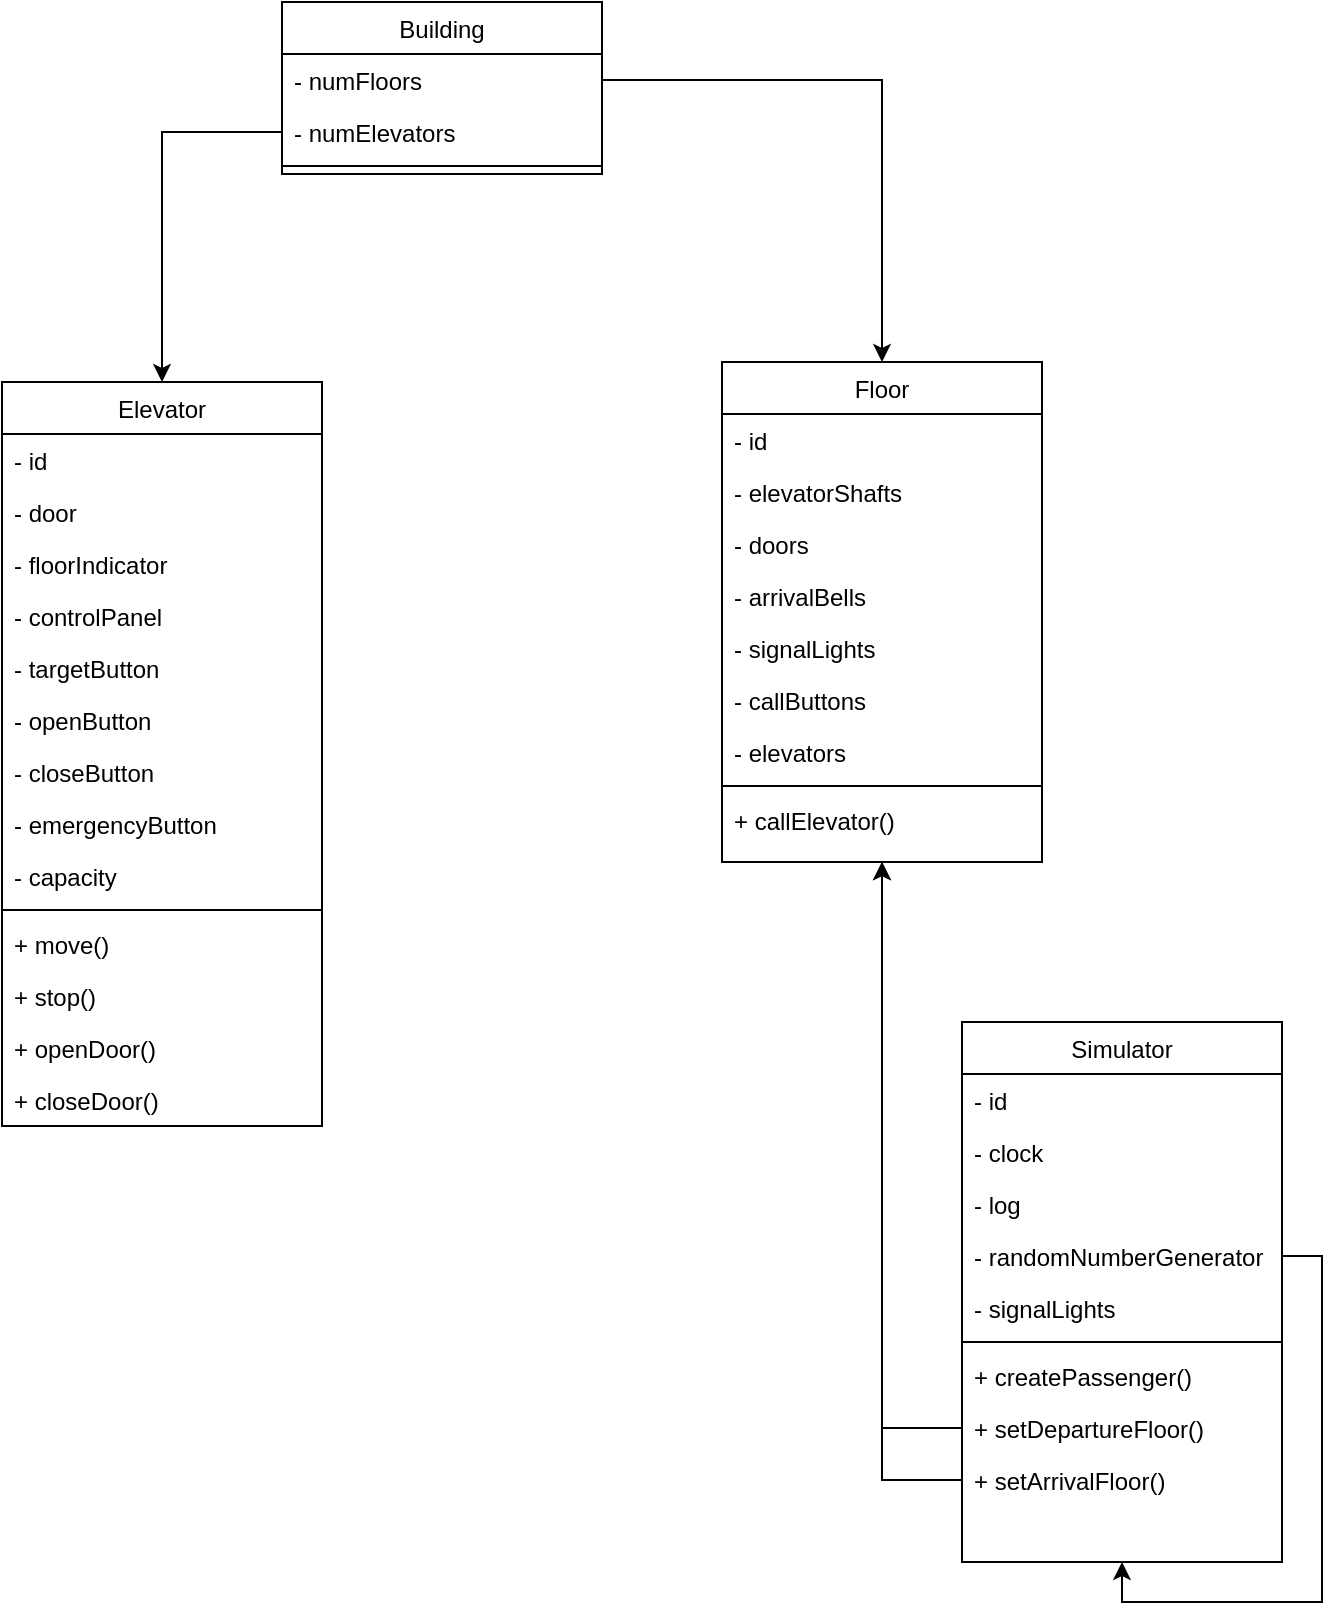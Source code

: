 <mxfile version="21.6.1" type="device">
  <diagram id="C5RBs43oDa-KdzZeNtuy" name="Page-1">
    <mxGraphModel dx="1098" dy="828" grid="1" gridSize="10" guides="1" tooltips="1" connect="1" arrows="1" fold="1" page="1" pageScale="1" pageWidth="827" pageHeight="1169" math="0" shadow="0">
      <root>
        <mxCell id="WIyWlLk6GJQsqaUBKTNV-0" />
        <mxCell id="WIyWlLk6GJQsqaUBKTNV-1" parent="WIyWlLk6GJQsqaUBKTNV-0" />
        <mxCell id="mlHugU1by2_Bt8m21Df8-0" value="Building" style="swimlane;fontStyle=0;align=center;verticalAlign=top;childLayout=stackLayout;horizontal=1;startSize=26;horizontalStack=0;resizeParent=1;resizeLast=0;collapsible=1;marginBottom=0;rounded=0;shadow=0;strokeWidth=1;" vertex="1" parent="WIyWlLk6GJQsqaUBKTNV-1">
          <mxGeometry x="180" y="90" width="160" height="86" as="geometry">
            <mxRectangle x="130" y="380" width="160" height="26" as="alternateBounds" />
          </mxGeometry>
        </mxCell>
        <mxCell id="mlHugU1by2_Bt8m21Df8-1" value="- numFloors" style="text;align=left;verticalAlign=top;spacingLeft=4;spacingRight=4;overflow=hidden;rotatable=0;points=[[0,0.5],[1,0.5]];portConstraint=eastwest;" vertex="1" parent="mlHugU1by2_Bt8m21Df8-0">
          <mxGeometry y="26" width="160" height="26" as="geometry" />
        </mxCell>
        <mxCell id="mlHugU1by2_Bt8m21Df8-2" value="- numElevators" style="text;align=left;verticalAlign=top;spacingLeft=4;spacingRight=4;overflow=hidden;rotatable=0;points=[[0,0.5],[1,0.5]];portConstraint=eastwest;" vertex="1" parent="mlHugU1by2_Bt8m21Df8-0">
          <mxGeometry y="52" width="160" height="26" as="geometry" />
        </mxCell>
        <mxCell id="mlHugU1by2_Bt8m21Df8-3" value="" style="line;html=1;strokeWidth=1;align=left;verticalAlign=middle;spacingTop=-1;spacingLeft=3;spacingRight=3;rotatable=0;labelPosition=right;points=[];portConstraint=eastwest;" vertex="1" parent="mlHugU1by2_Bt8m21Df8-0">
          <mxGeometry y="78" width="160" height="8" as="geometry" />
        </mxCell>
        <mxCell id="mlHugU1by2_Bt8m21Df8-4" value="Elevator" style="swimlane;fontStyle=0;align=center;verticalAlign=top;childLayout=stackLayout;horizontal=1;startSize=26;horizontalStack=0;resizeParent=1;resizeLast=0;collapsible=1;marginBottom=0;rounded=0;shadow=0;strokeWidth=1;" vertex="1" parent="WIyWlLk6GJQsqaUBKTNV-1">
          <mxGeometry x="40" y="280" width="160" height="372" as="geometry">
            <mxRectangle x="130" y="380" width="160" height="26" as="alternateBounds" />
          </mxGeometry>
        </mxCell>
        <mxCell id="mlHugU1by2_Bt8m21Df8-30" value="- id" style="text;align=left;verticalAlign=top;spacingLeft=4;spacingRight=4;overflow=hidden;rotatable=0;points=[[0,0.5],[1,0.5]];portConstraint=eastwest;" vertex="1" parent="mlHugU1by2_Bt8m21Df8-4">
          <mxGeometry y="26" width="160" height="26" as="geometry" />
        </mxCell>
        <mxCell id="mlHugU1by2_Bt8m21Df8-5" value="- door" style="text;align=left;verticalAlign=top;spacingLeft=4;spacingRight=4;overflow=hidden;rotatable=0;points=[[0,0.5],[1,0.5]];portConstraint=eastwest;" vertex="1" parent="mlHugU1by2_Bt8m21Df8-4">
          <mxGeometry y="52" width="160" height="26" as="geometry" />
        </mxCell>
        <mxCell id="mlHugU1by2_Bt8m21Df8-6" value="- floorIndicator" style="text;align=left;verticalAlign=top;spacingLeft=4;spacingRight=4;overflow=hidden;rotatable=0;points=[[0,0.5],[1,0.5]];portConstraint=eastwest;" vertex="1" parent="mlHugU1by2_Bt8m21Df8-4">
          <mxGeometry y="78" width="160" height="26" as="geometry" />
        </mxCell>
        <mxCell id="mlHugU1by2_Bt8m21Df8-12" value="- controlPanel" style="text;align=left;verticalAlign=top;spacingLeft=4;spacingRight=4;overflow=hidden;rotatable=0;points=[[0,0.5],[1,0.5]];portConstraint=eastwest;" vertex="1" parent="mlHugU1by2_Bt8m21Df8-4">
          <mxGeometry y="104" width="160" height="26" as="geometry" />
        </mxCell>
        <mxCell id="mlHugU1by2_Bt8m21Df8-13" value="- targetButton" style="text;align=left;verticalAlign=top;spacingLeft=4;spacingRight=4;overflow=hidden;rotatable=0;points=[[0,0.5],[1,0.5]];portConstraint=eastwest;" vertex="1" parent="mlHugU1by2_Bt8m21Df8-4">
          <mxGeometry y="130" width="160" height="26" as="geometry" />
        </mxCell>
        <mxCell id="mlHugU1by2_Bt8m21Df8-17" value="- openButton" style="text;align=left;verticalAlign=top;spacingLeft=4;spacingRight=4;overflow=hidden;rotatable=0;points=[[0,0.5],[1,0.5]];portConstraint=eastwest;" vertex="1" parent="mlHugU1by2_Bt8m21Df8-4">
          <mxGeometry y="156" width="160" height="26" as="geometry" />
        </mxCell>
        <mxCell id="mlHugU1by2_Bt8m21Df8-19" value="- closeButton" style="text;align=left;verticalAlign=top;spacingLeft=4;spacingRight=4;overflow=hidden;rotatable=0;points=[[0,0.5],[1,0.5]];portConstraint=eastwest;" vertex="1" parent="mlHugU1by2_Bt8m21Df8-4">
          <mxGeometry y="182" width="160" height="26" as="geometry" />
        </mxCell>
        <mxCell id="mlHugU1by2_Bt8m21Df8-18" value="- emergencyButton" style="text;align=left;verticalAlign=top;spacingLeft=4;spacingRight=4;overflow=hidden;rotatable=0;points=[[0,0.5],[1,0.5]];portConstraint=eastwest;" vertex="1" parent="mlHugU1by2_Bt8m21Df8-4">
          <mxGeometry y="208" width="160" height="26" as="geometry" />
        </mxCell>
        <mxCell id="mlHugU1by2_Bt8m21Df8-26" value="- capacity" style="text;align=left;verticalAlign=top;spacingLeft=4;spacingRight=4;overflow=hidden;rotatable=0;points=[[0,0.5],[1,0.5]];portConstraint=eastwest;" vertex="1" parent="mlHugU1by2_Bt8m21Df8-4">
          <mxGeometry y="234" width="160" height="26" as="geometry" />
        </mxCell>
        <mxCell id="mlHugU1by2_Bt8m21Df8-7" value="" style="line;html=1;strokeWidth=1;align=left;verticalAlign=middle;spacingTop=-1;spacingLeft=3;spacingRight=3;rotatable=0;labelPosition=right;points=[];portConstraint=eastwest;" vertex="1" parent="mlHugU1by2_Bt8m21Df8-4">
          <mxGeometry y="260" width="160" height="8" as="geometry" />
        </mxCell>
        <mxCell id="mlHugU1by2_Bt8m21Df8-14" value="+ move()" style="text;align=left;verticalAlign=top;spacingLeft=4;spacingRight=4;overflow=hidden;rotatable=0;points=[[0,0.5],[1,0.5]];portConstraint=eastwest;" vertex="1" parent="mlHugU1by2_Bt8m21Df8-4">
          <mxGeometry y="268" width="160" height="26" as="geometry" />
        </mxCell>
        <mxCell id="mlHugU1by2_Bt8m21Df8-27" value="+ stop()" style="text;align=left;verticalAlign=top;spacingLeft=4;spacingRight=4;overflow=hidden;rotatable=0;points=[[0,0.5],[1,0.5]];portConstraint=eastwest;" vertex="1" parent="mlHugU1by2_Bt8m21Df8-4">
          <mxGeometry y="294" width="160" height="26" as="geometry" />
        </mxCell>
        <mxCell id="mlHugU1by2_Bt8m21Df8-15" value="+ openDoor()" style="text;align=left;verticalAlign=top;spacingLeft=4;spacingRight=4;overflow=hidden;rotatable=0;points=[[0,0.5],[1,0.5]];portConstraint=eastwest;" vertex="1" parent="mlHugU1by2_Bt8m21Df8-4">
          <mxGeometry y="320" width="160" height="26" as="geometry" />
        </mxCell>
        <mxCell id="mlHugU1by2_Bt8m21Df8-16" value="+ closeDoor()" style="text;align=left;verticalAlign=top;spacingLeft=4;spacingRight=4;overflow=hidden;rotatable=0;points=[[0,0.5],[1,0.5]];portConstraint=eastwest;" vertex="1" parent="mlHugU1by2_Bt8m21Df8-4">
          <mxGeometry y="346" width="160" height="26" as="geometry" />
        </mxCell>
        <mxCell id="mlHugU1by2_Bt8m21Df8-8" value="Floor" style="swimlane;fontStyle=0;align=center;verticalAlign=top;childLayout=stackLayout;horizontal=1;startSize=26;horizontalStack=0;resizeParent=1;resizeLast=0;collapsible=1;marginBottom=0;rounded=0;shadow=0;strokeWidth=1;" vertex="1" parent="WIyWlLk6GJQsqaUBKTNV-1">
          <mxGeometry x="400" y="270" width="160" height="250" as="geometry">
            <mxRectangle x="130" y="380" width="160" height="26" as="alternateBounds" />
          </mxGeometry>
        </mxCell>
        <mxCell id="mlHugU1by2_Bt8m21Df8-9" value="- id" style="text;align=left;verticalAlign=top;spacingLeft=4;spacingRight=4;overflow=hidden;rotatable=0;points=[[0,0.5],[1,0.5]];portConstraint=eastwest;" vertex="1" parent="mlHugU1by2_Bt8m21Df8-8">
          <mxGeometry y="26" width="160" height="26" as="geometry" />
        </mxCell>
        <mxCell id="mlHugU1by2_Bt8m21Df8-10" value="- elevatorShafts" style="text;align=left;verticalAlign=top;spacingLeft=4;spacingRight=4;overflow=hidden;rotatable=0;points=[[0,0.5],[1,0.5]];portConstraint=eastwest;" vertex="1" parent="mlHugU1by2_Bt8m21Df8-8">
          <mxGeometry y="52" width="160" height="26" as="geometry" />
        </mxCell>
        <mxCell id="mlHugU1by2_Bt8m21Df8-22" value="- doors" style="text;align=left;verticalAlign=top;spacingLeft=4;spacingRight=4;overflow=hidden;rotatable=0;points=[[0,0.5],[1,0.5]];portConstraint=eastwest;" vertex="1" parent="mlHugU1by2_Bt8m21Df8-8">
          <mxGeometry y="78" width="160" height="26" as="geometry" />
        </mxCell>
        <mxCell id="mlHugU1by2_Bt8m21Df8-21" value="- arrivalBells" style="text;align=left;verticalAlign=top;spacingLeft=4;spacingRight=4;overflow=hidden;rotatable=0;points=[[0,0.5],[1,0.5]];portConstraint=eastwest;" vertex="1" parent="mlHugU1by2_Bt8m21Df8-8">
          <mxGeometry y="104" width="160" height="26" as="geometry" />
        </mxCell>
        <mxCell id="mlHugU1by2_Bt8m21Df8-20" value="- signalLights" style="text;align=left;verticalAlign=top;spacingLeft=4;spacingRight=4;overflow=hidden;rotatable=0;points=[[0,0.5],[1,0.5]];portConstraint=eastwest;" vertex="1" parent="mlHugU1by2_Bt8m21Df8-8">
          <mxGeometry y="130" width="160" height="26" as="geometry" />
        </mxCell>
        <mxCell id="mlHugU1by2_Bt8m21Df8-31" value="- callButtons" style="text;align=left;verticalAlign=top;spacingLeft=4;spacingRight=4;overflow=hidden;rotatable=0;points=[[0,0.5],[1,0.5]];portConstraint=eastwest;" vertex="1" parent="mlHugU1by2_Bt8m21Df8-8">
          <mxGeometry y="156" width="160" height="26" as="geometry" />
        </mxCell>
        <mxCell id="mlHugU1by2_Bt8m21Df8-32" value="- elevators" style="text;align=left;verticalAlign=top;spacingLeft=4;spacingRight=4;overflow=hidden;rotatable=0;points=[[0,0.5],[1,0.5]];portConstraint=eastwest;" vertex="1" parent="mlHugU1by2_Bt8m21Df8-8">
          <mxGeometry y="182" width="160" height="26" as="geometry" />
        </mxCell>
        <mxCell id="mlHugU1by2_Bt8m21Df8-11" value="" style="line;html=1;strokeWidth=1;align=left;verticalAlign=middle;spacingTop=-1;spacingLeft=3;spacingRight=3;rotatable=0;labelPosition=right;points=[];portConstraint=eastwest;" vertex="1" parent="mlHugU1by2_Bt8m21Df8-8">
          <mxGeometry y="208" width="160" height="8" as="geometry" />
        </mxCell>
        <mxCell id="mlHugU1by2_Bt8m21Df8-24" value="+ callElevator()" style="text;align=left;verticalAlign=top;spacingLeft=4;spacingRight=4;overflow=hidden;rotatable=0;points=[[0,0.5],[1,0.5]];portConstraint=eastwest;" vertex="1" parent="mlHugU1by2_Bt8m21Df8-8">
          <mxGeometry y="216" width="160" height="26" as="geometry" />
        </mxCell>
        <mxCell id="mlHugU1by2_Bt8m21Df8-28" style="edgeStyle=orthogonalEdgeStyle;rounded=0;orthogonalLoop=1;jettySize=auto;html=1;entryX=0.5;entryY=0;entryDx=0;entryDy=0;" edge="1" parent="WIyWlLk6GJQsqaUBKTNV-1" source="mlHugU1by2_Bt8m21Df8-2" target="mlHugU1by2_Bt8m21Df8-4">
          <mxGeometry relative="1" as="geometry" />
        </mxCell>
        <mxCell id="mlHugU1by2_Bt8m21Df8-29" style="edgeStyle=orthogonalEdgeStyle;rounded=0;orthogonalLoop=1;jettySize=auto;html=1;entryX=0.5;entryY=0;entryDx=0;entryDy=0;" edge="1" parent="WIyWlLk6GJQsqaUBKTNV-1" source="mlHugU1by2_Bt8m21Df8-1" target="mlHugU1by2_Bt8m21Df8-8">
          <mxGeometry relative="1" as="geometry" />
        </mxCell>
        <mxCell id="mlHugU1by2_Bt8m21Df8-33" value="Simulator" style="swimlane;fontStyle=0;align=center;verticalAlign=top;childLayout=stackLayout;horizontal=1;startSize=26;horizontalStack=0;resizeParent=1;resizeLast=0;collapsible=1;marginBottom=0;rounded=0;shadow=0;strokeWidth=1;" vertex="1" parent="WIyWlLk6GJQsqaUBKTNV-1">
          <mxGeometry x="520" y="600" width="160" height="270" as="geometry">
            <mxRectangle x="130" y="380" width="160" height="26" as="alternateBounds" />
          </mxGeometry>
        </mxCell>
        <mxCell id="mlHugU1by2_Bt8m21Df8-34" value="- id" style="text;align=left;verticalAlign=top;spacingLeft=4;spacingRight=4;overflow=hidden;rotatable=0;points=[[0,0.5],[1,0.5]];portConstraint=eastwest;" vertex="1" parent="mlHugU1by2_Bt8m21Df8-33">
          <mxGeometry y="26" width="160" height="26" as="geometry" />
        </mxCell>
        <mxCell id="mlHugU1by2_Bt8m21Df8-35" value="- clock" style="text;align=left;verticalAlign=top;spacingLeft=4;spacingRight=4;overflow=hidden;rotatable=0;points=[[0,0.5],[1,0.5]];portConstraint=eastwest;" vertex="1" parent="mlHugU1by2_Bt8m21Df8-33">
          <mxGeometry y="52" width="160" height="26" as="geometry" />
        </mxCell>
        <mxCell id="mlHugU1by2_Bt8m21Df8-36" value="- log" style="text;align=left;verticalAlign=top;spacingLeft=4;spacingRight=4;overflow=hidden;rotatable=0;points=[[0,0.5],[1,0.5]];portConstraint=eastwest;" vertex="1" parent="mlHugU1by2_Bt8m21Df8-33">
          <mxGeometry y="78" width="160" height="26" as="geometry" />
        </mxCell>
        <mxCell id="mlHugU1by2_Bt8m21Df8-46" style="edgeStyle=orthogonalEdgeStyle;rounded=0;orthogonalLoop=1;jettySize=auto;html=1;entryX=0.5;entryY=1;entryDx=0;entryDy=0;" edge="1" parent="mlHugU1by2_Bt8m21Df8-33" source="mlHugU1by2_Bt8m21Df8-37" target="mlHugU1by2_Bt8m21Df8-33">
          <mxGeometry relative="1" as="geometry">
            <Array as="points">
              <mxPoint x="180" y="117" />
              <mxPoint x="180" y="290" />
              <mxPoint x="80" y="290" />
            </Array>
          </mxGeometry>
        </mxCell>
        <mxCell id="mlHugU1by2_Bt8m21Df8-37" value="- randomNumberGenerator" style="text;align=left;verticalAlign=top;spacingLeft=4;spacingRight=4;overflow=hidden;rotatable=0;points=[[0,0.5],[1,0.5]];portConstraint=eastwest;" vertex="1" parent="mlHugU1by2_Bt8m21Df8-33">
          <mxGeometry y="104" width="160" height="26" as="geometry" />
        </mxCell>
        <mxCell id="mlHugU1by2_Bt8m21Df8-38" value="- signalLights" style="text;align=left;verticalAlign=top;spacingLeft=4;spacingRight=4;overflow=hidden;rotatable=0;points=[[0,0.5],[1,0.5]];portConstraint=eastwest;" vertex="1" parent="mlHugU1by2_Bt8m21Df8-33">
          <mxGeometry y="130" width="160" height="26" as="geometry" />
        </mxCell>
        <mxCell id="mlHugU1by2_Bt8m21Df8-41" value="" style="line;html=1;strokeWidth=1;align=left;verticalAlign=middle;spacingTop=-1;spacingLeft=3;spacingRight=3;rotatable=0;labelPosition=right;points=[];portConstraint=eastwest;" vertex="1" parent="mlHugU1by2_Bt8m21Df8-33">
          <mxGeometry y="156" width="160" height="8" as="geometry" />
        </mxCell>
        <mxCell id="mlHugU1by2_Bt8m21Df8-42" value="+ createPassenger()" style="text;align=left;verticalAlign=top;spacingLeft=4;spacingRight=4;overflow=hidden;rotatable=0;points=[[0,0.5],[1,0.5]];portConstraint=eastwest;" vertex="1" parent="mlHugU1by2_Bt8m21Df8-33">
          <mxGeometry y="164" width="160" height="26" as="geometry" />
        </mxCell>
        <mxCell id="mlHugU1by2_Bt8m21Df8-43" value="+ setDepartureFloor()" style="text;align=left;verticalAlign=top;spacingLeft=4;spacingRight=4;overflow=hidden;rotatable=0;points=[[0,0.5],[1,0.5]];portConstraint=eastwest;" vertex="1" parent="mlHugU1by2_Bt8m21Df8-33">
          <mxGeometry y="190" width="160" height="26" as="geometry" />
        </mxCell>
        <mxCell id="mlHugU1by2_Bt8m21Df8-44" value="+ setArrivalFloor()" style="text;align=left;verticalAlign=top;spacingLeft=4;spacingRight=4;overflow=hidden;rotatable=0;points=[[0,0.5],[1,0.5]];portConstraint=eastwest;" vertex="1" parent="mlHugU1by2_Bt8m21Df8-33">
          <mxGeometry y="216" width="160" height="26" as="geometry" />
        </mxCell>
        <mxCell id="mlHugU1by2_Bt8m21Df8-51" style="edgeStyle=orthogonalEdgeStyle;rounded=0;orthogonalLoop=1;jettySize=auto;html=1;entryX=0.5;entryY=1;entryDx=0;entryDy=0;" edge="1" parent="WIyWlLk6GJQsqaUBKTNV-1" source="mlHugU1by2_Bt8m21Df8-43" target="mlHugU1by2_Bt8m21Df8-8">
          <mxGeometry relative="1" as="geometry" />
        </mxCell>
        <mxCell id="mlHugU1by2_Bt8m21Df8-52" style="edgeStyle=orthogonalEdgeStyle;rounded=0;orthogonalLoop=1;jettySize=auto;html=1;entryX=0.5;entryY=1;entryDx=0;entryDy=0;" edge="1" parent="WIyWlLk6GJQsqaUBKTNV-1" source="mlHugU1by2_Bt8m21Df8-44" target="mlHugU1by2_Bt8m21Df8-8">
          <mxGeometry relative="1" as="geometry" />
        </mxCell>
      </root>
    </mxGraphModel>
  </diagram>
</mxfile>
